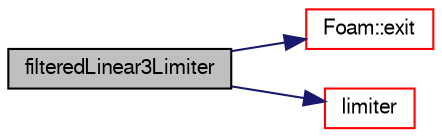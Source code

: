 digraph "filteredLinear3Limiter"
{
  bgcolor="transparent";
  edge [fontname="FreeSans",fontsize="10",labelfontname="FreeSans",labelfontsize="10"];
  node [fontname="FreeSans",fontsize="10",shape=record];
  rankdir="LR";
  Node0 [label="filteredLinear3Limiter",height=0.2,width=0.4,color="black", fillcolor="grey75", style="filled", fontcolor="black"];
  Node0 -> Node1 [color="midnightblue",fontsize="10",style="solid",fontname="FreeSans"];
  Node1 [label="Foam::exit",height=0.2,width=0.4,color="red",URL="$a21124.html#a06ca7250d8e89caf05243ec094843642"];
  Node0 -> Node48 [color="midnightblue",fontsize="10",style="solid",fontname="FreeSans"];
  Node48 [label="limiter",height=0.2,width=0.4,color="red",URL="$a22982.html#af5b7c0e43a342d836ad21c1b3b747639"];
}
